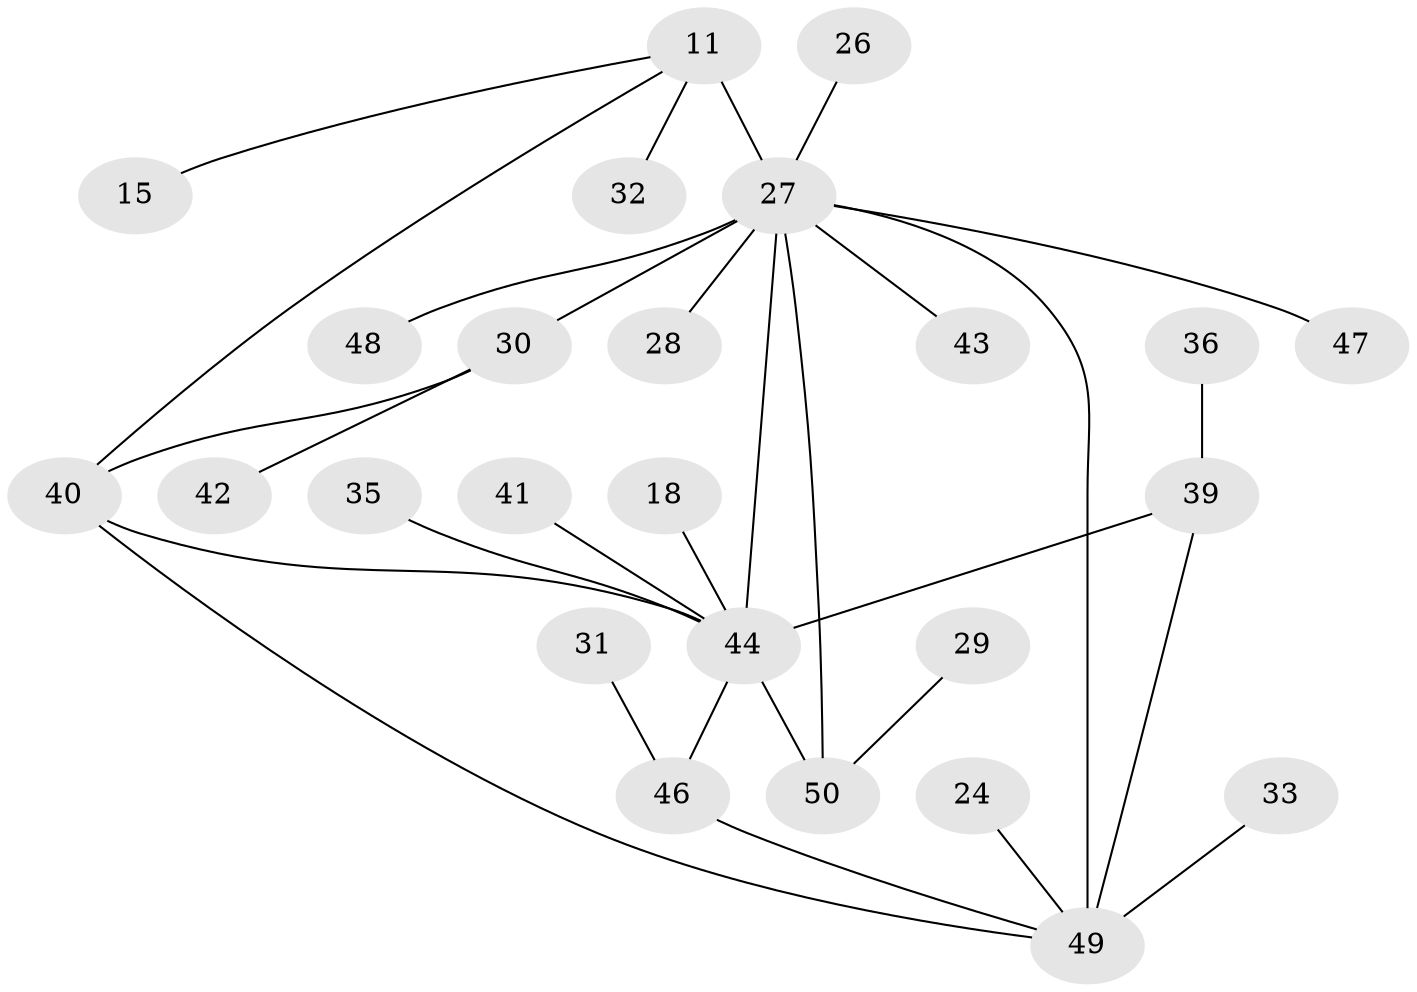 // original degree distribution, {5: 0.14, 13: 0.02, 6: 0.04, 2: 0.2, 10: 0.02, 3: 0.08, 4: 0.1, 9: 0.02, 1: 0.38}
// Generated by graph-tools (version 1.1) at 2025/48/03/09/25 04:48:39]
// undirected, 25 vertices, 30 edges
graph export_dot {
graph [start="1"]
  node [color=gray90,style=filled];
  11 [super="+9"];
  15;
  18;
  24;
  26;
  27 [super="+5+6+16+10"];
  28 [super="+23"];
  29;
  30 [super="+17"];
  31;
  32;
  33;
  35;
  36 [super="+25"];
  39 [super="+13+14"];
  40 [super="+34"];
  41 [super="+4"];
  42;
  43;
  44 [super="+37+22"];
  46 [super="+21"];
  47;
  48;
  49 [super="+20+45"];
  50 [super="+19+38"];
  11 -- 27 [weight=4];
  11 -- 32;
  11 -- 40;
  11 -- 15;
  18 -- 44;
  24 -- 49;
  26 -- 27;
  27 -- 49 [weight=4];
  27 -- 44 [weight=3];
  27 -- 28;
  27 -- 50 [weight=2];
  27 -- 30 [weight=3];
  27 -- 43;
  27 -- 47;
  27 -- 48;
  29 -- 50;
  30 -- 40 [weight=2];
  30 -- 42;
  31 -- 46;
  33 -- 49;
  35 -- 44;
  36 -- 39;
  39 -- 49 [weight=2];
  39 -- 44;
  40 -- 49;
  40 -- 44;
  41 -- 44;
  44 -- 46 [weight=2];
  44 -- 50 [weight=2];
  46 -- 49 [weight=3];
}
